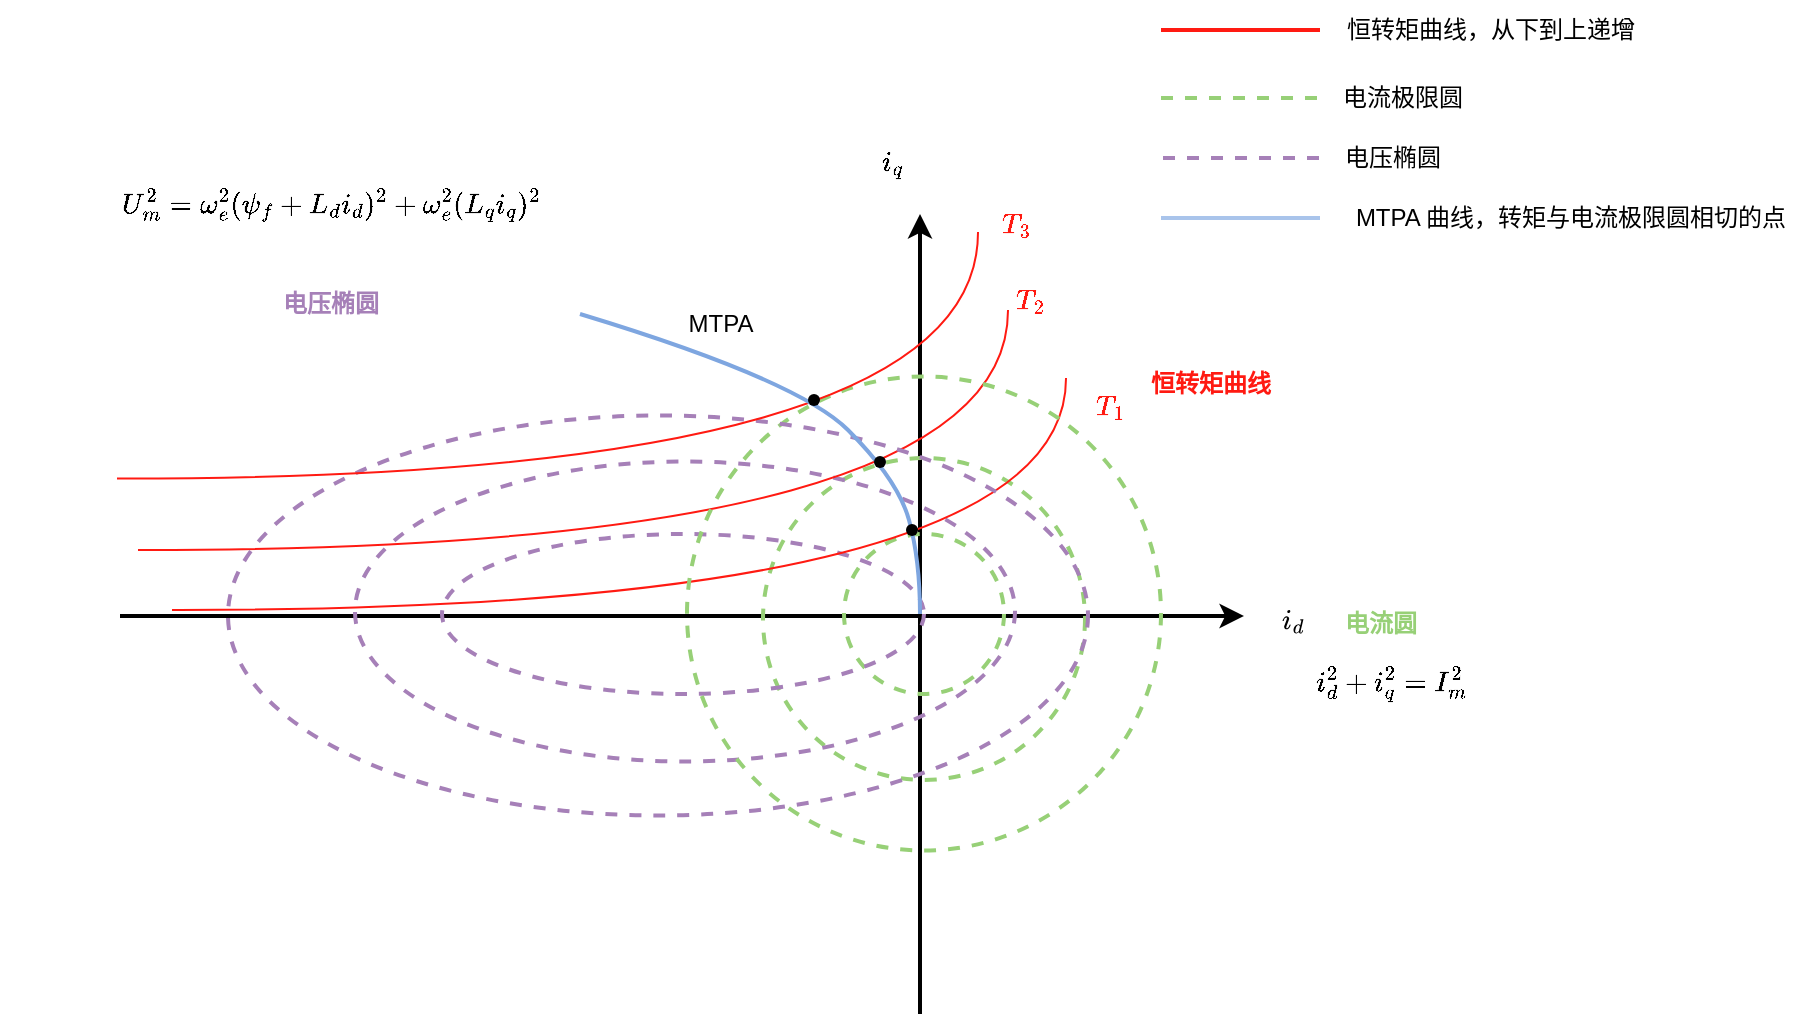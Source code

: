 <mxfile version="26.0.16">
  <diagram name="MTPA" id="fguMj_rcKpUv5yur4QUV">
    <mxGraphModel dx="954" dy="558" grid="0" gridSize="10" guides="1" tooltips="1" connect="1" arrows="1" fold="1" page="1" pageScale="1" pageWidth="1169" pageHeight="827" math="1" shadow="0">
      <root>
        <mxCell id="0" />
        <mxCell id="1" parent="0" />
        <mxCell id="mW3eYivLWifJRrfYjNJC-1" value="" style="endArrow=classic;html=1;rounded=0;strokeWidth=2;" edge="1" parent="1">
          <mxGeometry width="50" height="50" relative="1" as="geometry">
            <mxPoint x="81" y="358" as="sourcePoint" />
            <mxPoint x="643" y="358" as="targetPoint" />
          </mxGeometry>
        </mxCell>
        <mxCell id="mW3eYivLWifJRrfYjNJC-2" value="&lt;svg style=&quot;vertical-align: -0.355ex;&quot; xmlns:xlink=&quot;http://www.w3.org/1999/xlink&quot; viewBox=&quot;0 -661 795.7 818.1&quot; role=&quot;img&quot; height=&quot;1.851ex&quot; width=&quot;1.8ex&quot; xmlns=&quot;http://www.w3.org/2000/svg&quot;&gt;&lt;defs&gt;&lt;path d=&quot;M184 600Q184 624 203 642T247 661Q265 661 277 649T290 619Q290 596 270 577T226 557Q211 557 198 567T184 600ZM21 287Q21 295 30 318T54 369T98 420T158 442Q197 442 223 419T250 357Q250 340 236 301T196 196T154 83Q149 61 149 51Q149 26 166 26Q175 26 185 29T208 43T235 78T260 137Q263 149 265 151T282 153Q302 153 302 143Q302 135 293 112T268 61T223 11T161 -11Q129 -11 102 10T74 74Q74 91 79 106T122 220Q160 321 166 341T173 380Q173 404 156 404H154Q124 404 99 371T61 287Q60 286 59 284T58 281T56 279T53 278T49 278T41 278H27Q21 284 21 287Z&quot; id=&quot;MJX-2-TEX-I-1D456&quot;&gt;&lt;/path&gt;&lt;path d=&quot;M366 683Q367 683 438 688T511 694Q523 694 523 686Q523 679 450 384T375 83T374 68Q374 26 402 26Q411 27 422 35Q443 55 463 131Q469 151 473 152Q475 153 483 153H487H491Q506 153 506 145Q506 140 503 129Q490 79 473 48T445 8T417 -8Q409 -10 393 -10Q359 -10 336 5T306 36L300 51Q299 52 296 50Q294 48 292 46Q233 -10 172 -10Q117 -10 75 30T33 157Q33 205 53 255T101 341Q148 398 195 420T280 442Q336 442 364 400Q369 394 369 396Q370 400 396 505T424 616Q424 629 417 632T378 637H357Q351 643 351 645T353 664Q358 683 366 683ZM352 326Q329 405 277 405Q242 405 210 374T160 293Q131 214 119 129Q119 126 119 118T118 106Q118 61 136 44T179 26Q233 26 290 98L298 109L352 326Z&quot; id=&quot;MJX-2-TEX-I-1D451&quot;&gt;&lt;/path&gt;&lt;/defs&gt;&lt;g transform=&quot;scale(1,-1)&quot; stroke-width=&quot;0&quot; fill=&quot;currentColor&quot; stroke=&quot;currentColor&quot;&gt;&lt;g data-mml-node=&quot;math&quot;&gt;&lt;g data-mml-node=&quot;msub&quot;&gt;&lt;g data-mml-node=&quot;mi&quot;&gt;&lt;use xlink:href=&quot;#MJX-2-TEX-I-1D456&quot; data-c=&quot;1D456&quot;&gt;&lt;/use&gt;&lt;/g&gt;&lt;g transform=&quot;translate(378,-150) scale(0.707)&quot; data-mml-node=&quot;mi&quot;&gt;&lt;use xlink:href=&quot;#MJX-2-TEX-I-1D451&quot; data-c=&quot;1D451&quot;&gt;&lt;/use&gt;&lt;/g&gt;&lt;/g&gt;&lt;/g&gt;&lt;/g&gt;&lt;/svg&gt;" style="text;html=1;align=center;verticalAlign=middle;resizable=0;points=[];autosize=1;strokeColor=none;fillColor=none;" vertex="1" parent="1">
          <mxGeometry x="652" y="344.5" width="30" height="30" as="geometry" />
        </mxCell>
        <mxCell id="mW3eYivLWifJRrfYjNJC-3" value="" style="endArrow=classic;html=1;rounded=0;strokeWidth=2;" edge="1" parent="1">
          <mxGeometry width="50" height="50" relative="1" as="geometry">
            <mxPoint x="481" y="557" as="sourcePoint" />
            <mxPoint x="481" y="157" as="targetPoint" />
          </mxGeometry>
        </mxCell>
        <mxCell id="mW3eYivLWifJRrfYjNJC-4" value="$$i_q$$" style="text;html=1;align=center;verticalAlign=middle;resizable=0;points=[];autosize=1;strokeColor=none;fillColor=none;" vertex="1" parent="1">
          <mxGeometry x="432" y="117" width="70" height="30" as="geometry" />
        </mxCell>
        <mxCell id="mW3eYivLWifJRrfYjNJC-5" value="" style="ellipse;whiteSpace=wrap;html=1;aspect=fixed;fillColor=none;dashed=1;strokeColor=#97D077;strokeWidth=2;" vertex="1" parent="1">
          <mxGeometry x="443" y="317" width="80" height="80" as="geometry" />
        </mxCell>
        <mxCell id="mW3eYivLWifJRrfYjNJC-6" value="" style="ellipse;whiteSpace=wrap;html=1;aspect=fixed;fillColor=none;dashed=1;strokeColor=#97D077;strokeWidth=2;" vertex="1" parent="1">
          <mxGeometry x="402.5" y="279" width="161" height="161" as="geometry" />
        </mxCell>
        <mxCell id="mW3eYivLWifJRrfYjNJC-9" value="&lt;font style=&quot;color: rgb(151, 208, 119);&quot;&gt;&lt;b&gt;电流圆&lt;/b&gt;&lt;/font&gt;" style="text;html=1;align=center;verticalAlign=middle;resizable=0;points=[];autosize=1;strokeColor=none;fillColor=none;" vertex="1" parent="1">
          <mxGeometry x="681" y="347" width="60" height="30" as="geometry" />
        </mxCell>
        <mxCell id="mW3eYivLWifJRrfYjNJC-11" value="" style="ellipse;whiteSpace=wrap;html=1;fillColor=none;dashed=1;strokeColor=#A680B8;strokeWidth=2;" vertex="1" parent="1">
          <mxGeometry x="198.5" y="280.75" width="330" height="150" as="geometry" />
        </mxCell>
        <mxCell id="mW3eYivLWifJRrfYjNJC-10" value="" style="ellipse;whiteSpace=wrap;html=1;fillColor=none;dashed=1;strokeColor=#A680B8;strokeWidth=2;" vertex="1" parent="1">
          <mxGeometry x="242" y="317" width="241" height="80" as="geometry" />
        </mxCell>
        <mxCell id="mW3eYivLWifJRrfYjNJC-12" value="&lt;font style=&quot;color: rgb(166, 128, 184);&quot;&gt;&lt;b&gt;电压椭圆&lt;/b&gt;&lt;/font&gt;" style="text;html=1;align=center;verticalAlign=middle;resizable=0;points=[];autosize=1;strokeColor=none;fillColor=none;" vertex="1" parent="1">
          <mxGeometry x="151" y="187" width="70" height="30" as="geometry" />
        </mxCell>
        <mxCell id="mW3eYivLWifJRrfYjNJC-16" value="" style="endArrow=none;html=1;rounded=0;edgeStyle=orthogonalEdgeStyle;curved=1;strokeColor=#FF1A12;" edge="1" parent="1">
          <mxGeometry width="50" height="50" relative="1" as="geometry">
            <mxPoint x="90" y="325" as="sourcePoint" />
            <mxPoint x="525" y="205" as="targetPoint" />
          </mxGeometry>
        </mxCell>
        <mxCell id="mW3eYivLWifJRrfYjNJC-17" value="" style="endArrow=none;html=1;rounded=0;edgeStyle=orthogonalEdgeStyle;curved=1;strokeColor=#FF1A12;" edge="1" parent="1">
          <mxGeometry width="50" height="50" relative="1" as="geometry">
            <mxPoint x="107" y="355" as="sourcePoint" />
            <mxPoint x="554" y="239" as="targetPoint" />
          </mxGeometry>
        </mxCell>
        <mxCell id="mW3eYivLWifJRrfYjNJC-20" value="&lt;font style=&quot;color: rgb(255, 26, 18);&quot;&gt;&lt;b&gt;恒转矩曲线&lt;/b&gt;&lt;/font&gt;" style="text;html=1;align=center;verticalAlign=middle;resizable=0;points=[];autosize=1;strokeColor=none;fillColor=none;" vertex="1" parent="1">
          <mxGeometry x="586" y="227" width="80" height="30" as="geometry" />
        </mxCell>
        <mxCell id="mW3eYivLWifJRrfYjNJC-21" value="&lt;font style=&quot;color: rgb(255, 26, 18);&quot;&gt;$$T_1$$&lt;/font&gt;" style="text;html=1;align=center;verticalAlign=middle;resizable=0;points=[];autosize=1;strokeColor=none;fillColor=none;" vertex="1" parent="1">
          <mxGeometry x="541" y="238.25" width="70" height="30" as="geometry" />
        </mxCell>
        <mxCell id="mW3eYivLWifJRrfYjNJC-22" value="&lt;font style=&quot;color: rgb(255, 26, 18);&quot;&gt;$$T_2$$&lt;/font&gt;" style="text;html=1;align=center;verticalAlign=middle;resizable=0;points=[];autosize=1;strokeColor=none;fillColor=none;" vertex="1" parent="1">
          <mxGeometry x="500.5" y="185" width="70" height="30" as="geometry" />
        </mxCell>
        <mxCell id="mW3eYivLWifJRrfYjNJC-23" value="$$i_d^2 + i_q^2 = I_m^2$$" style="text;html=1;align=center;verticalAlign=middle;resizable=0;points=[];autosize=1;strokeColor=none;fillColor=none;" vertex="1" parent="1">
          <mxGeometry x="631" y="377" width="170" height="30" as="geometry" />
        </mxCell>
        <mxCell id="mW3eYivLWifJRrfYjNJC-24" value="$$U_m^2 = ω_e^2(ψ_f + L_di_d)^2 + ω_e^2(L_qi_q)^2$$" style="text;html=1;align=center;verticalAlign=middle;resizable=0;points=[];autosize=1;strokeColor=none;fillColor=none;" vertex="1" parent="1">
          <mxGeometry x="21" y="137" width="330" height="30" as="geometry" />
        </mxCell>
        <mxCell id="mW3eYivLWifJRrfYjNJC-25" value="" style="ellipse;whiteSpace=wrap;html=1;aspect=fixed;fillColor=none;dashed=1;strokeColor=#97D077;strokeWidth=2;" vertex="1" parent="1">
          <mxGeometry x="364.5" y="238.25" width="237" height="237" as="geometry" />
        </mxCell>
        <mxCell id="mW3eYivLWifJRrfYjNJC-26" value="" style="ellipse;whiteSpace=wrap;html=1;fillColor=none;dashed=1;strokeColor=#A680B8;strokeWidth=2;" vertex="1" parent="1">
          <mxGeometry x="135" y="257.75" width="430" height="200" as="geometry" />
        </mxCell>
        <mxCell id="mW3eYivLWifJRrfYjNJC-27" value="" style="endArrow=none;html=1;rounded=0;edgeStyle=orthogonalEdgeStyle;curved=1;strokeColor=#FF1A12;" edge="1" parent="1">
          <mxGeometry width="50" height="50" relative="1" as="geometry">
            <mxPoint x="79.5" y="289.25" as="sourcePoint" />
            <mxPoint x="510" y="166" as="targetPoint" />
          </mxGeometry>
        </mxCell>
        <mxCell id="mW3eYivLWifJRrfYjNJC-28" value="&lt;font style=&quot;color: rgb(255, 26, 18);&quot;&gt;$$T_3$$&lt;/font&gt;" style="text;html=1;align=center;verticalAlign=middle;resizable=0;points=[];autosize=1;strokeColor=none;fillColor=none;" vertex="1" parent="1">
          <mxGeometry x="493.5" y="147" width="70" height="30" as="geometry" />
        </mxCell>
        <mxCell id="mW3eYivLWifJRrfYjNJC-31" value="" style="curved=1;endArrow=none;html=1;rounded=0;startFill=0;strokeWidth=2;strokeColor=#7EA6E0;" edge="1" parent="1">
          <mxGeometry width="50" height="50" relative="1" as="geometry">
            <mxPoint x="481" y="357" as="sourcePoint" />
            <mxPoint x="311" y="207" as="targetPoint" />
            <Array as="points">
              <mxPoint x="481" y="330" />
              <mxPoint x="470" y="290" />
              <mxPoint x="420" y="240" />
            </Array>
          </mxGeometry>
        </mxCell>
        <mxCell id="mW3eYivLWifJRrfYjNJC-35" value="MTPA" style="text;html=1;align=center;verticalAlign=middle;resizable=0;points=[];autosize=1;strokeColor=none;fillColor=none;" vertex="1" parent="1">
          <mxGeometry x="351" y="197" width="60" height="30" as="geometry" />
        </mxCell>
        <mxCell id="mW3eYivLWifJRrfYjNJC-36" value="" style="line;strokeWidth=2;html=1;perimeter=backbonePerimeter;points=[];outlineConnect=0;strokeColor=#FF1A12;" vertex="1" parent="1">
          <mxGeometry x="601.5" y="60" width="79.5" height="10" as="geometry" />
        </mxCell>
        <mxCell id="mW3eYivLWifJRrfYjNJC-37" value="恒转矩曲线，从下到上递增" style="text;html=1;align=center;verticalAlign=middle;resizable=0;points=[];autosize=1;strokeColor=none;fillColor=none;" vertex="1" parent="1">
          <mxGeometry x="681" y="50" width="170" height="30" as="geometry" />
        </mxCell>
        <mxCell id="mW3eYivLWifJRrfYjNJC-38" value="" style="line;strokeWidth=2;html=1;perimeter=backbonePerimeter;points=[];outlineConnect=0;strokeColor=#97D077;dashed=1;" vertex="1" parent="1">
          <mxGeometry x="601.5" y="94" width="79.5" height="10" as="geometry" />
        </mxCell>
        <mxCell id="mW3eYivLWifJRrfYjNJC-39" value="电流极限圆" style="text;html=1;align=center;verticalAlign=middle;resizable=0;points=[];autosize=1;strokeColor=none;fillColor=none;" vertex="1" parent="1">
          <mxGeometry x="682" y="84" width="80" height="30" as="geometry" />
        </mxCell>
        <mxCell id="mW3eYivLWifJRrfYjNJC-40" value="" style="line;strokeWidth=2;html=1;perimeter=backbonePerimeter;points=[];outlineConnect=0;strokeColor=#A680B8;dashed=1;" vertex="1" parent="1">
          <mxGeometry x="602.5" y="124" width="79.5" height="10" as="geometry" />
        </mxCell>
        <mxCell id="mW3eYivLWifJRrfYjNJC-41" value="电压椭圆" style="text;html=1;align=center;verticalAlign=middle;resizable=0;points=[];autosize=1;strokeColor=none;fillColor=none;" vertex="1" parent="1">
          <mxGeometry x="682" y="114" width="70" height="30" as="geometry" />
        </mxCell>
        <mxCell id="mW3eYivLWifJRrfYjNJC-42" value="" style="line;strokeWidth=2;html=1;perimeter=backbonePerimeter;points=[];outlineConnect=0;strokeColor=#A9C4EB;" vertex="1" parent="1">
          <mxGeometry x="601.5" y="154" width="79.5" height="10" as="geometry" />
        </mxCell>
        <mxCell id="mW3eYivLWifJRrfYjNJC-43" value="MTPA 曲线，转矩与电流极限圆相切的点" style="text;html=1;align=center;verticalAlign=middle;resizable=0;points=[];autosize=1;strokeColor=none;fillColor=none;" vertex="1" parent="1">
          <mxGeometry x="689" y="146" width="233" height="26" as="geometry" />
        </mxCell>
        <mxCell id="mW3eYivLWifJRrfYjNJC-46" value="" style="shape=waypoint;sketch=0;fillStyle=solid;size=6;pointerEvents=1;points=[];fillColor=none;resizable=0;rotatable=0;perimeter=centerPerimeter;snapToPoint=1;" vertex="1" parent="1">
          <mxGeometry x="451" y="271" width="20" height="20" as="geometry" />
        </mxCell>
        <mxCell id="mW3eYivLWifJRrfYjNJC-47" value="" style="shape=waypoint;sketch=0;fillStyle=solid;size=6;pointerEvents=1;points=[];fillColor=none;resizable=0;rotatable=0;perimeter=centerPerimeter;snapToPoint=1;" vertex="1" parent="1">
          <mxGeometry x="418" y="240" width="20" height="20" as="geometry" />
        </mxCell>
        <mxCell id="mW3eYivLWifJRrfYjNJC-48" value="" style="shape=waypoint;sketch=0;fillStyle=solid;size=6;pointerEvents=1;points=[];fillColor=none;resizable=0;rotatable=0;perimeter=centerPerimeter;snapToPoint=1;" vertex="1" parent="1">
          <mxGeometry x="467" y="305" width="20" height="20" as="geometry" />
        </mxCell>
      </root>
    </mxGraphModel>
  </diagram>
</mxfile>
